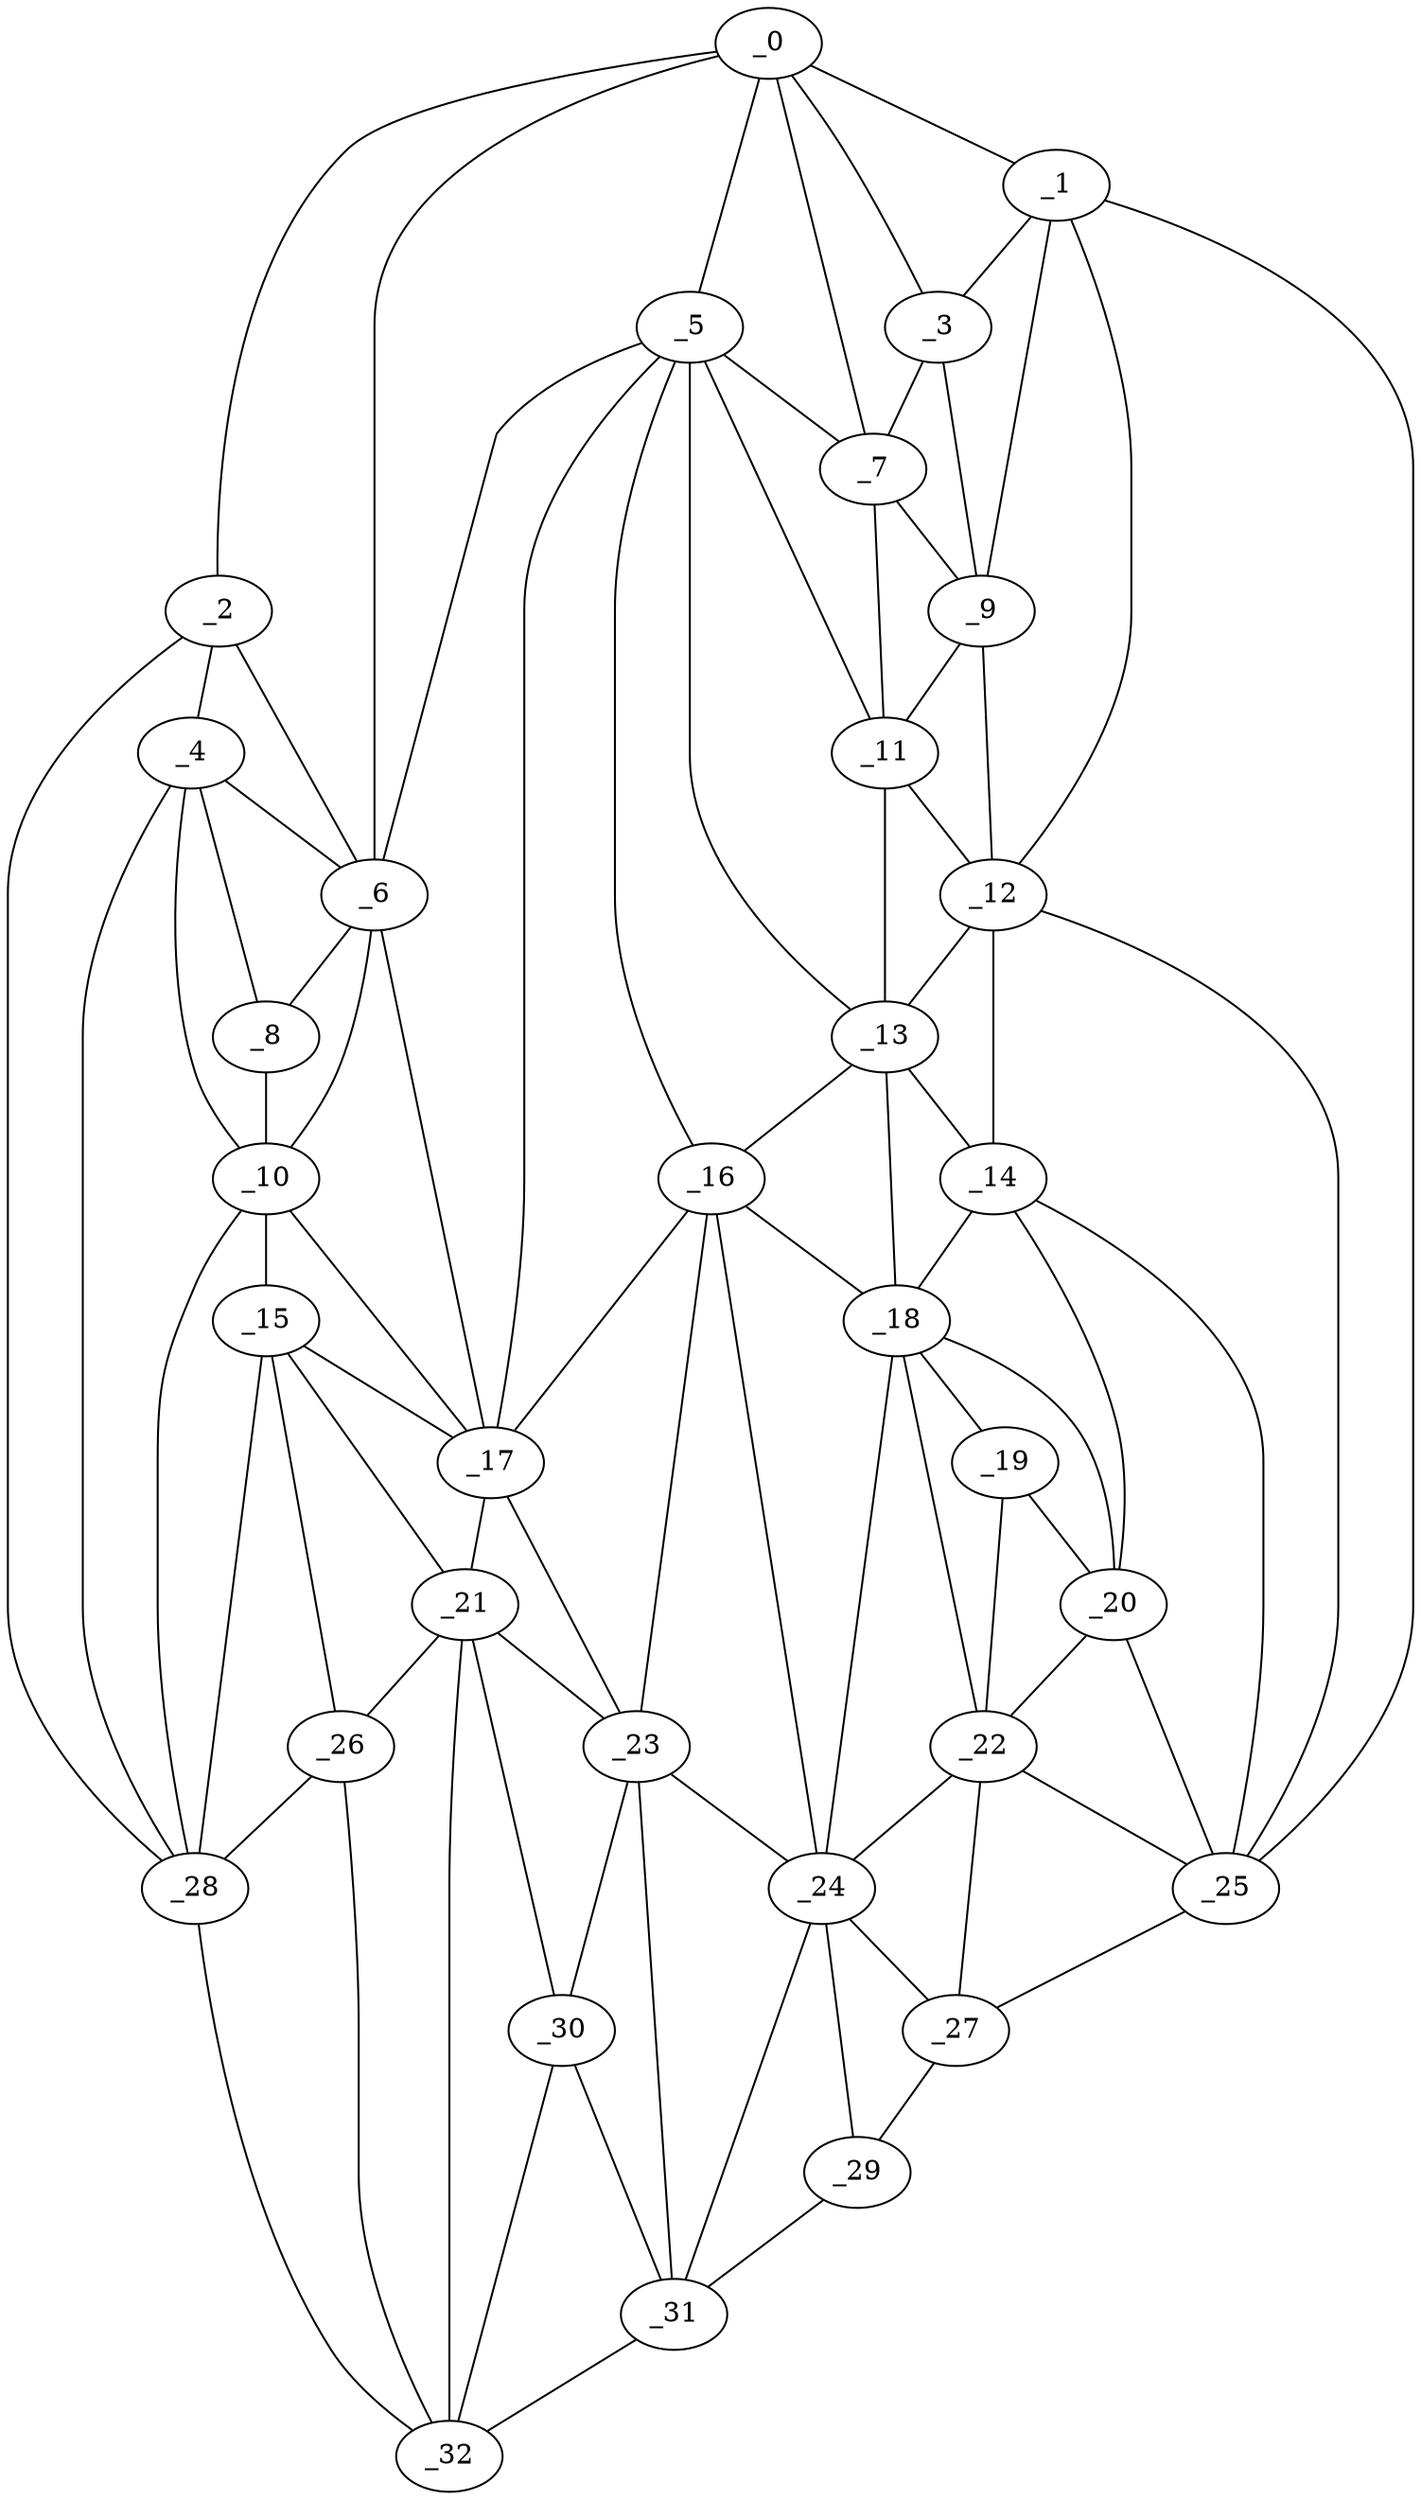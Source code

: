 graph "obj8__90.gxl" {
	_0	 [x=18,
		y=22];
	_1	 [x=19,
		y=11];
	_0 -- _1	 [valence=1];
	_2	 [x=19,
		y=90];
	_0 -- _2	 [valence=1];
	_3	 [x=28,
		y=13];
	_0 -- _3	 [valence=1];
	_5	 [x=37,
		y=42];
	_0 -- _5	 [valence=2];
	_6	 [x=37,
		y=59];
	_0 -- _6	 [valence=2];
	_7	 [x=38,
		y=30];
	_0 -- _7	 [valence=2];
	_1 -- _3	 [valence=1];
	_9	 [x=46,
		y=14];
	_1 -- _9	 [valence=1];
	_12	 [x=57,
		y=13];
	_1 -- _12	 [valence=2];
	_25	 [x=107,
		y=12];
	_1 -- _25	 [valence=1];
	_4	 [x=36,
		y=82];
	_2 -- _4	 [valence=2];
	_2 -- _6	 [valence=1];
	_28	 [x=116,
		y=115];
	_2 -- _28	 [valence=1];
	_3 -- _7	 [valence=2];
	_3 -- _9	 [valence=2];
	_4 -- _6	 [valence=2];
	_8	 [x=39,
		y=79];
	_4 -- _8	 [valence=2];
	_10	 [x=47,
		y=79];
	_4 -- _10	 [valence=1];
	_4 -- _28	 [valence=2];
	_5 -- _6	 [valence=1];
	_5 -- _7	 [valence=1];
	_11	 [x=50,
		y=23];
	_5 -- _11	 [valence=2];
	_13	 [x=61,
		y=22];
	_5 -- _13	 [valence=1];
	_16	 [x=89,
		y=41];
	_5 -- _16	 [valence=2];
	_17	 [x=89,
		y=59];
	_5 -- _17	 [valence=2];
	_6 -- _8	 [valence=1];
	_6 -- _10	 [valence=2];
	_6 -- _17	 [valence=2];
	_7 -- _9	 [valence=2];
	_7 -- _11	 [valence=2];
	_8 -- _10	 [valence=2];
	_9 -- _11	 [valence=2];
	_9 -- _12	 [valence=2];
	_15	 [x=83,
		y=79];
	_10 -- _15	 [valence=2];
	_10 -- _17	 [valence=1];
	_10 -- _28	 [valence=2];
	_11 -- _12	 [valence=1];
	_11 -- _13	 [valence=2];
	_12 -- _13	 [valence=2];
	_14	 [x=68,
		y=14];
	_12 -- _14	 [valence=1];
	_12 -- _25	 [valence=2];
	_13 -- _14	 [valence=2];
	_13 -- _16	 [valence=1];
	_18	 [x=91,
		y=22];
	_13 -- _18	 [valence=2];
	_14 -- _18	 [valence=2];
	_20	 [x=97,
		y=14];
	_14 -- _20	 [valence=2];
	_14 -- _25	 [valence=2];
	_15 -- _17	 [valence=1];
	_21	 [x=99,
		y=84];
	_15 -- _21	 [valence=1];
	_26	 [x=107,
		y=92];
	_15 -- _26	 [valence=2];
	_15 -- _28	 [valence=1];
	_16 -- _17	 [valence=1];
	_16 -- _18	 [valence=1];
	_23	 [x=100,
		y=53];
	_16 -- _23	 [valence=1];
	_24	 [x=101,
		y=26];
	_16 -- _24	 [valence=2];
	_17 -- _21	 [valence=2];
	_17 -- _23	 [valence=2];
	_19	 [x=96,
		y=18];
	_18 -- _19	 [valence=2];
	_18 -- _20	 [valence=1];
	_22	 [x=100,
		y=22];
	_18 -- _22	 [valence=1];
	_18 -- _24	 [valence=2];
	_19 -- _20	 [valence=2];
	_19 -- _22	 [valence=1];
	_20 -- _22	 [valence=2];
	_20 -- _25	 [valence=2];
	_21 -- _23	 [valence=2];
	_21 -- _26	 [valence=2];
	_30	 [x=117,
		y=63];
	_21 -- _30	 [valence=2];
	_32	 [x=121,
		y=72];
	_21 -- _32	 [valence=1];
	_22 -- _24	 [valence=2];
	_22 -- _25	 [valence=2];
	_27	 [x=112,
		y=15];
	_22 -- _27	 [valence=2];
	_23 -- _24	 [valence=1];
	_23 -- _30	 [valence=2];
	_31	 [x=120,
		y=46];
	_23 -- _31	 [valence=2];
	_24 -- _27	 [valence=2];
	_29	 [x=117,
		y=23];
	_24 -- _29	 [valence=2];
	_24 -- _31	 [valence=2];
	_25 -- _27	 [valence=1];
	_26 -- _28	 [valence=1];
	_26 -- _32	 [valence=1];
	_27 -- _29	 [valence=1];
	_28 -- _32	 [valence=1];
	_29 -- _31	 [valence=1];
	_30 -- _31	 [valence=2];
	_30 -- _32	 [valence=2];
	_31 -- _32	 [valence=1];
}
